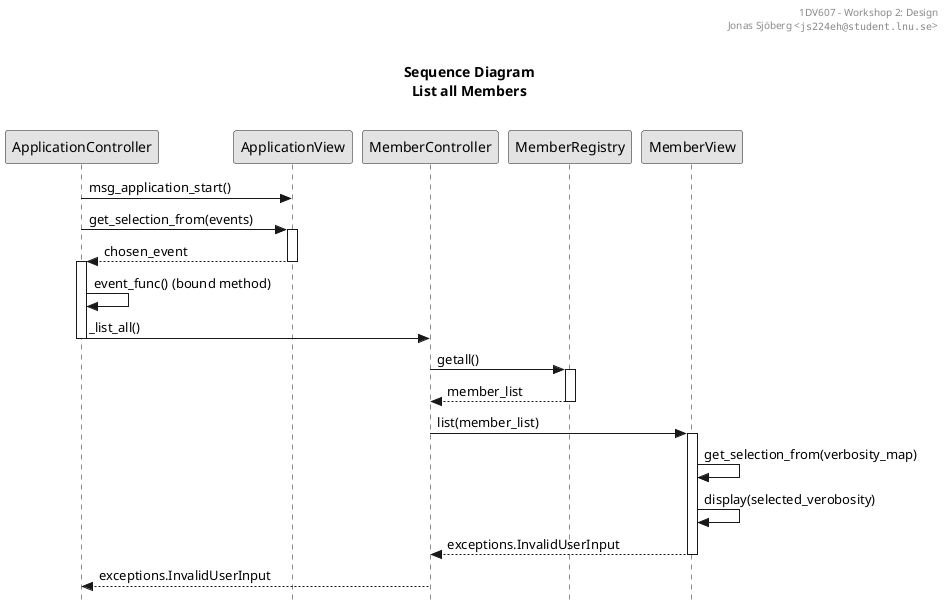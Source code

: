 ' ~~~~~~~~~~~~~~~~~~~~~~~~~~~~~~~~~~~~~~~~~~~~~~~~~~~~~~
' 1DV607 -- Object-Oriented Design and Analysis with UML
' Workshop 2: Design
' ~~~~~~~~~~~~~~~~~~~~~~~~~~~~~~~~~~~~~~~~~~~~~~~~~~~~~~
' Created by Jonas Sjöberg (js224eh) on 2017-10-03.
' Linnaeus University
' ""js224eh@student.lnu.se""
' ""http://www.jonasjberg.com""
' ""https://github.com/jonasjberg""

@startuml
' ______________________________________________________________________________
' ____ CONFIGURATION OPTIONS ___________________________________________________
' debug flag creates a 'svek.dot' and 'svek.svg' file in ~/
' !pragma svek_trace on
' allow_mixing

skinparam {
    monochrome true
    'backgroundColor transparent
    classBackgroundColor transparent
    style strictuml
}

' ______________________________________________________________________________
' ____ USECASE DIAGRAM _________________________________________________________

header
1DV607 - Workshop 2: Design
Jonas Sjöberg <""js224eh@student.lnu.se"">
end header

title \nSequence Diagram\nList all Members\n

ApplicationController -> ApplicationView: msg_application_start()
ApplicationController -> ApplicationView: get_selection_from(events)
activate ApplicationView

ApplicationController <-- ApplicationView: chosen_event
deactivate ApplicationView

activate ApplicationController

ApplicationController -> ApplicationController: event_func() (bound method)

ApplicationController -> MemberController: _list_all()
deactivate ApplicationController

MemberController -> MemberRegistry: getall()
activate MemberRegistry
MemberController <-- MemberRegistry: member_list
deactivate MemberRegistry

MemberController -> MemberView: list(member_list)
activate MemberView

MemberView -> MemberView: get_selection_from(verbosity_map)
MemberView -> MemberView: display(selected_verobosity)
MemberController <-- MemberView: exceptions.InvalidUserInput
deactivate MemberView

ApplicationController <-- MemberController: exceptions.InvalidUserInput
@enduml
